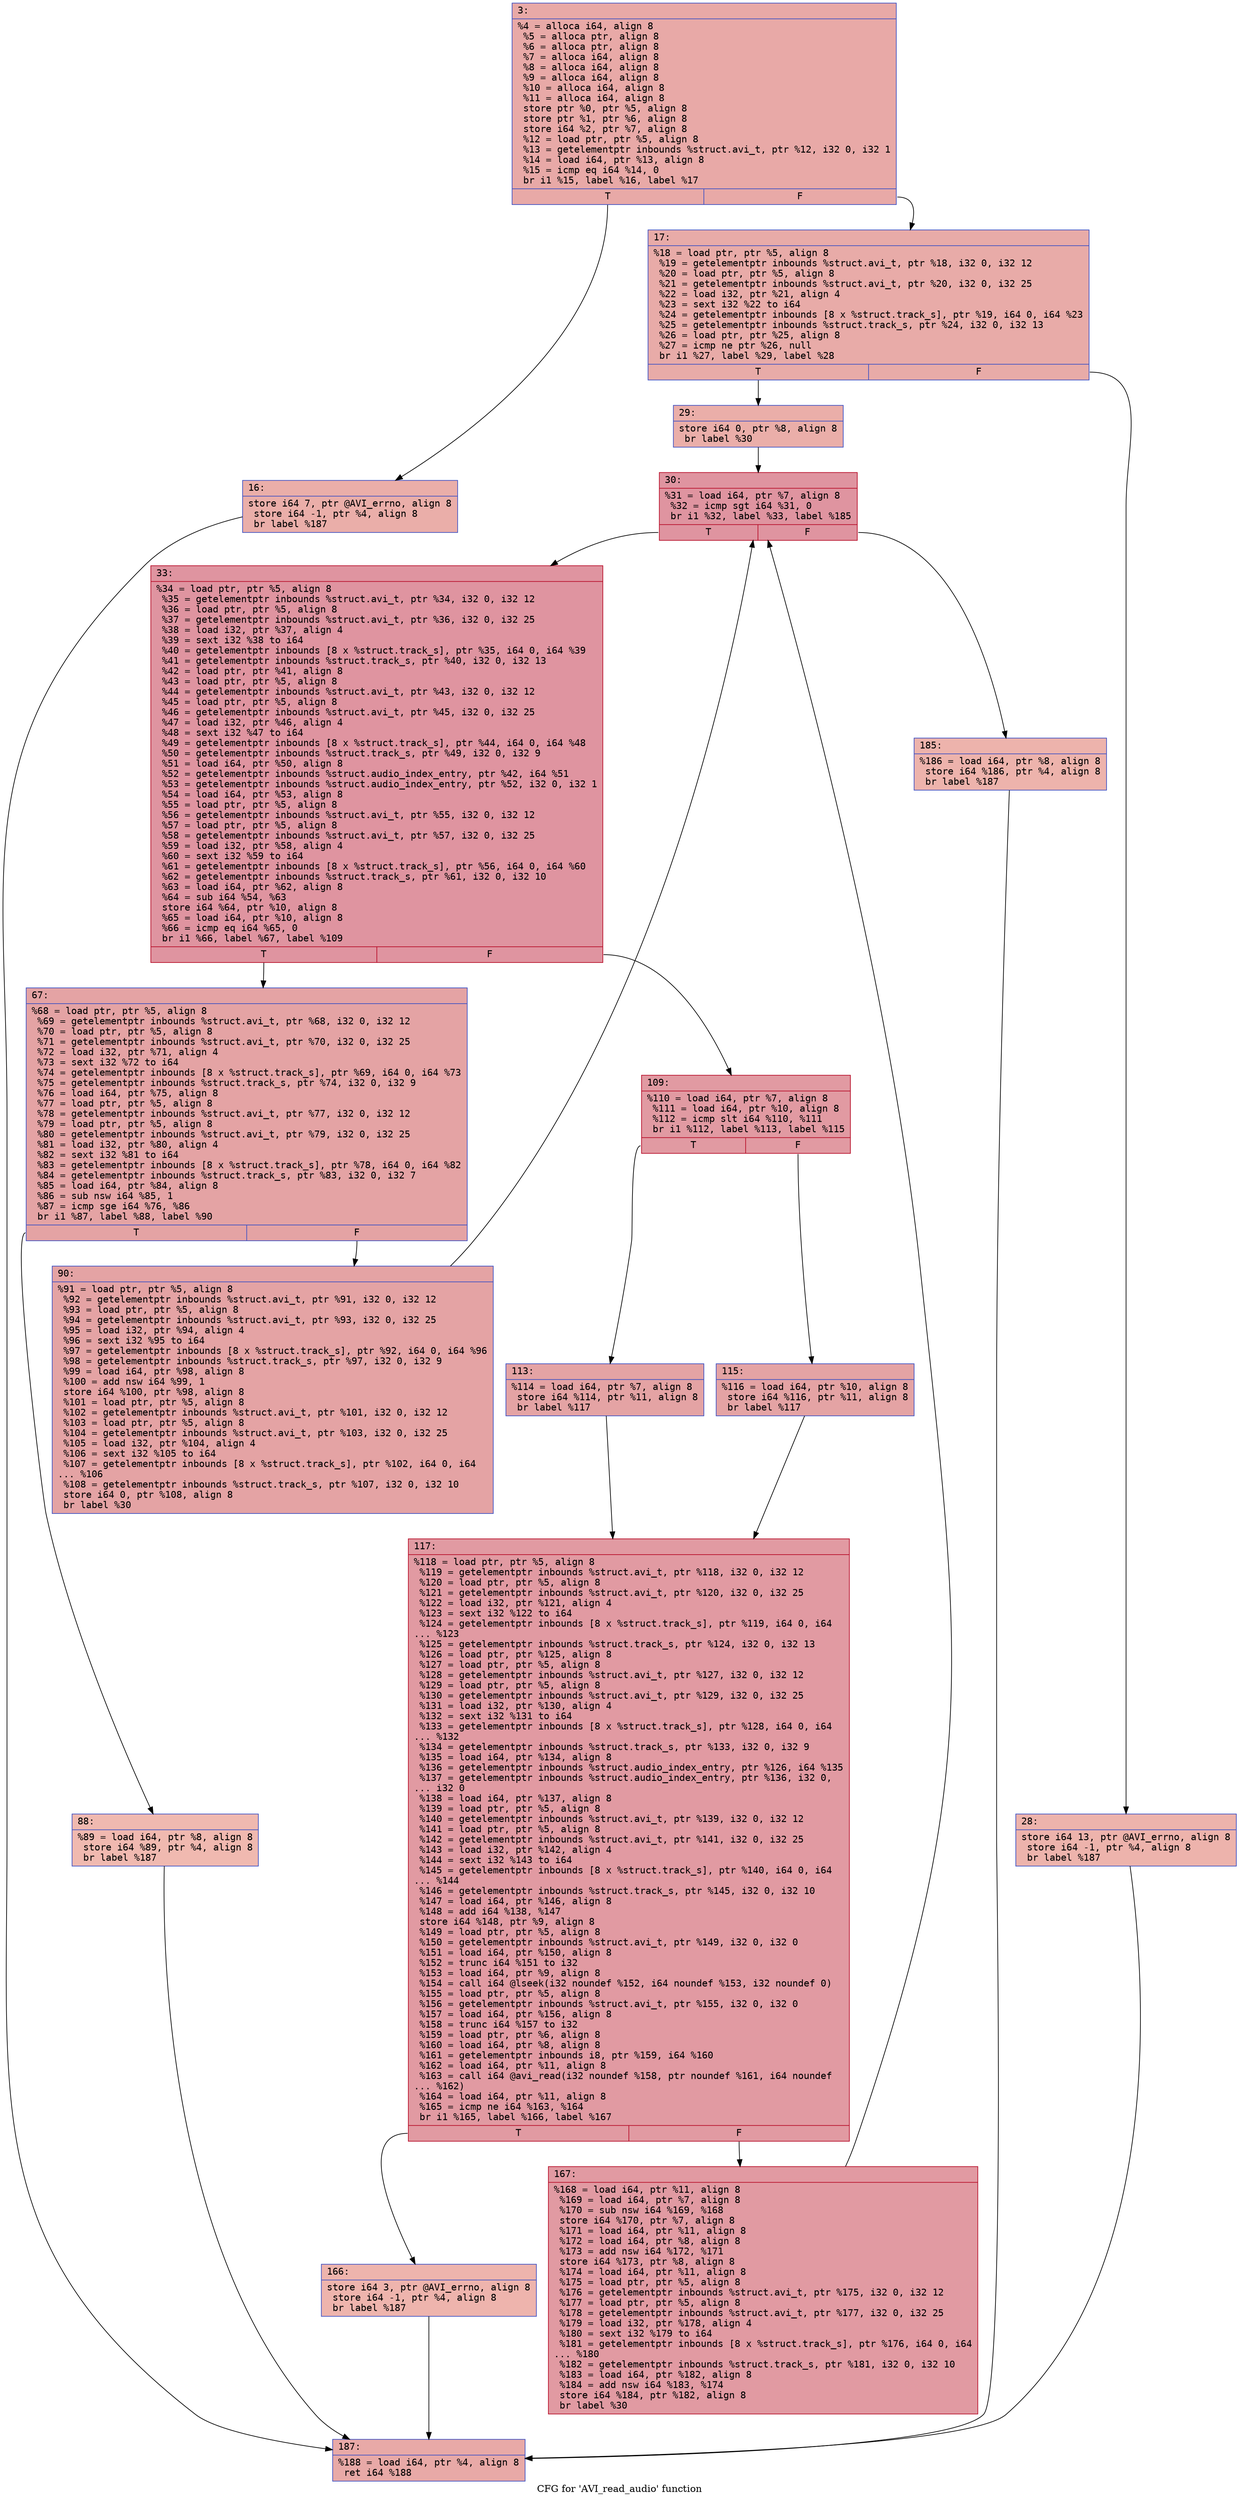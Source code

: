 digraph "CFG for 'AVI_read_audio' function" {
	label="CFG for 'AVI_read_audio' function";

	Node0x6000005a9bd0 [shape=record,color="#3d50c3ff", style=filled, fillcolor="#ca3b3770" fontname="Courier",label="{3:\l|  %4 = alloca i64, align 8\l  %5 = alloca ptr, align 8\l  %6 = alloca ptr, align 8\l  %7 = alloca i64, align 8\l  %8 = alloca i64, align 8\l  %9 = alloca i64, align 8\l  %10 = alloca i64, align 8\l  %11 = alloca i64, align 8\l  store ptr %0, ptr %5, align 8\l  store ptr %1, ptr %6, align 8\l  store i64 %2, ptr %7, align 8\l  %12 = load ptr, ptr %5, align 8\l  %13 = getelementptr inbounds %struct.avi_t, ptr %12, i32 0, i32 1\l  %14 = load i64, ptr %13, align 8\l  %15 = icmp eq i64 %14, 0\l  br i1 %15, label %16, label %17\l|{<s0>T|<s1>F}}"];
	Node0x6000005a9bd0:s0 -> Node0x6000005a9c20[tooltip="3 -> 16\nProbability 37.50%" ];
	Node0x6000005a9bd0:s1 -> Node0x6000005a9c70[tooltip="3 -> 17\nProbability 62.50%" ];
	Node0x6000005a9c20 [shape=record,color="#3d50c3ff", style=filled, fillcolor="#d0473d70" fontname="Courier",label="{16:\l|  store i64 7, ptr @AVI_errno, align 8\l  store i64 -1, ptr %4, align 8\l  br label %187\l}"];
	Node0x6000005a9c20 -> Node0x6000005aa120[tooltip="16 -> 187\nProbability 100.00%" ];
	Node0x6000005a9c70 [shape=record,color="#3d50c3ff", style=filled, fillcolor="#cc403a70" fontname="Courier",label="{17:\l|  %18 = load ptr, ptr %5, align 8\l  %19 = getelementptr inbounds %struct.avi_t, ptr %18, i32 0, i32 12\l  %20 = load ptr, ptr %5, align 8\l  %21 = getelementptr inbounds %struct.avi_t, ptr %20, i32 0, i32 25\l  %22 = load i32, ptr %21, align 4\l  %23 = sext i32 %22 to i64\l  %24 = getelementptr inbounds [8 x %struct.track_s], ptr %19, i64 0, i64 %23\l  %25 = getelementptr inbounds %struct.track_s, ptr %24, i32 0, i32 13\l  %26 = load ptr, ptr %25, align 8\l  %27 = icmp ne ptr %26, null\l  br i1 %27, label %29, label %28\l|{<s0>T|<s1>F}}"];
	Node0x6000005a9c70:s0 -> Node0x6000005a9d10[tooltip="17 -> 29\nProbability 62.50%" ];
	Node0x6000005a9c70:s1 -> Node0x6000005a9cc0[tooltip="17 -> 28\nProbability 37.50%" ];
	Node0x6000005a9cc0 [shape=record,color="#3d50c3ff", style=filled, fillcolor="#d6524470" fontname="Courier",label="{28:\l|  store i64 13, ptr @AVI_errno, align 8\l  store i64 -1, ptr %4, align 8\l  br label %187\l}"];
	Node0x6000005a9cc0 -> Node0x6000005aa120[tooltip="28 -> 187\nProbability 100.00%" ];
	Node0x6000005a9d10 [shape=record,color="#3d50c3ff", style=filled, fillcolor="#d0473d70" fontname="Courier",label="{29:\l|  store i64 0, ptr %8, align 8\l  br label %30\l}"];
	Node0x6000005a9d10 -> Node0x6000005a9d60[tooltip="29 -> 30\nProbability 100.00%" ];
	Node0x6000005a9d60 [shape=record,color="#b70d28ff", style=filled, fillcolor="#b70d2870" fontname="Courier",label="{30:\l|  %31 = load i64, ptr %7, align 8\l  %32 = icmp sgt i64 %31, 0\l  br i1 %32, label %33, label %185\l|{<s0>T|<s1>F}}"];
	Node0x6000005a9d60:s0 -> Node0x6000005a9db0[tooltip="30 -> 33\nProbability 96.88%" ];
	Node0x6000005a9d60:s1 -> Node0x6000005aa0d0[tooltip="30 -> 185\nProbability 3.12%" ];
	Node0x6000005a9db0 [shape=record,color="#b70d28ff", style=filled, fillcolor="#b70d2870" fontname="Courier",label="{33:\l|  %34 = load ptr, ptr %5, align 8\l  %35 = getelementptr inbounds %struct.avi_t, ptr %34, i32 0, i32 12\l  %36 = load ptr, ptr %5, align 8\l  %37 = getelementptr inbounds %struct.avi_t, ptr %36, i32 0, i32 25\l  %38 = load i32, ptr %37, align 4\l  %39 = sext i32 %38 to i64\l  %40 = getelementptr inbounds [8 x %struct.track_s], ptr %35, i64 0, i64 %39\l  %41 = getelementptr inbounds %struct.track_s, ptr %40, i32 0, i32 13\l  %42 = load ptr, ptr %41, align 8\l  %43 = load ptr, ptr %5, align 8\l  %44 = getelementptr inbounds %struct.avi_t, ptr %43, i32 0, i32 12\l  %45 = load ptr, ptr %5, align 8\l  %46 = getelementptr inbounds %struct.avi_t, ptr %45, i32 0, i32 25\l  %47 = load i32, ptr %46, align 4\l  %48 = sext i32 %47 to i64\l  %49 = getelementptr inbounds [8 x %struct.track_s], ptr %44, i64 0, i64 %48\l  %50 = getelementptr inbounds %struct.track_s, ptr %49, i32 0, i32 9\l  %51 = load i64, ptr %50, align 8\l  %52 = getelementptr inbounds %struct.audio_index_entry, ptr %42, i64 %51\l  %53 = getelementptr inbounds %struct.audio_index_entry, ptr %52, i32 0, i32 1\l  %54 = load i64, ptr %53, align 8\l  %55 = load ptr, ptr %5, align 8\l  %56 = getelementptr inbounds %struct.avi_t, ptr %55, i32 0, i32 12\l  %57 = load ptr, ptr %5, align 8\l  %58 = getelementptr inbounds %struct.avi_t, ptr %57, i32 0, i32 25\l  %59 = load i32, ptr %58, align 4\l  %60 = sext i32 %59 to i64\l  %61 = getelementptr inbounds [8 x %struct.track_s], ptr %56, i64 0, i64 %60\l  %62 = getelementptr inbounds %struct.track_s, ptr %61, i32 0, i32 10\l  %63 = load i64, ptr %62, align 8\l  %64 = sub i64 %54, %63\l  store i64 %64, ptr %10, align 8\l  %65 = load i64, ptr %10, align 8\l  %66 = icmp eq i64 %65, 0\l  br i1 %66, label %67, label %109\l|{<s0>T|<s1>F}}"];
	Node0x6000005a9db0:s0 -> Node0x6000005a9e00[tooltip="33 -> 67\nProbability 37.50%" ];
	Node0x6000005a9db0:s1 -> Node0x6000005a9ef0[tooltip="33 -> 109\nProbability 62.50%" ];
	Node0x6000005a9e00 [shape=record,color="#3d50c3ff", style=filled, fillcolor="#c32e3170" fontname="Courier",label="{67:\l|  %68 = load ptr, ptr %5, align 8\l  %69 = getelementptr inbounds %struct.avi_t, ptr %68, i32 0, i32 12\l  %70 = load ptr, ptr %5, align 8\l  %71 = getelementptr inbounds %struct.avi_t, ptr %70, i32 0, i32 25\l  %72 = load i32, ptr %71, align 4\l  %73 = sext i32 %72 to i64\l  %74 = getelementptr inbounds [8 x %struct.track_s], ptr %69, i64 0, i64 %73\l  %75 = getelementptr inbounds %struct.track_s, ptr %74, i32 0, i32 9\l  %76 = load i64, ptr %75, align 8\l  %77 = load ptr, ptr %5, align 8\l  %78 = getelementptr inbounds %struct.avi_t, ptr %77, i32 0, i32 12\l  %79 = load ptr, ptr %5, align 8\l  %80 = getelementptr inbounds %struct.avi_t, ptr %79, i32 0, i32 25\l  %81 = load i32, ptr %80, align 4\l  %82 = sext i32 %81 to i64\l  %83 = getelementptr inbounds [8 x %struct.track_s], ptr %78, i64 0, i64 %82\l  %84 = getelementptr inbounds %struct.track_s, ptr %83, i32 0, i32 7\l  %85 = load i64, ptr %84, align 8\l  %86 = sub nsw i64 %85, 1\l  %87 = icmp sge i64 %76, %86\l  br i1 %87, label %88, label %90\l|{<s0>T|<s1>F}}"];
	Node0x6000005a9e00:s0 -> Node0x6000005a9e50[tooltip="67 -> 88\nProbability 3.12%" ];
	Node0x6000005a9e00:s1 -> Node0x6000005a9ea0[tooltip="67 -> 90\nProbability 96.88%" ];
	Node0x6000005a9e50 [shape=record,color="#3d50c3ff", style=filled, fillcolor="#de614d70" fontname="Courier",label="{88:\l|  %89 = load i64, ptr %8, align 8\l  store i64 %89, ptr %4, align 8\l  br label %187\l}"];
	Node0x6000005a9e50 -> Node0x6000005aa120[tooltip="88 -> 187\nProbability 100.00%" ];
	Node0x6000005a9ea0 [shape=record,color="#3d50c3ff", style=filled, fillcolor="#c32e3170" fontname="Courier",label="{90:\l|  %91 = load ptr, ptr %5, align 8\l  %92 = getelementptr inbounds %struct.avi_t, ptr %91, i32 0, i32 12\l  %93 = load ptr, ptr %5, align 8\l  %94 = getelementptr inbounds %struct.avi_t, ptr %93, i32 0, i32 25\l  %95 = load i32, ptr %94, align 4\l  %96 = sext i32 %95 to i64\l  %97 = getelementptr inbounds [8 x %struct.track_s], ptr %92, i64 0, i64 %96\l  %98 = getelementptr inbounds %struct.track_s, ptr %97, i32 0, i32 9\l  %99 = load i64, ptr %98, align 8\l  %100 = add nsw i64 %99, 1\l  store i64 %100, ptr %98, align 8\l  %101 = load ptr, ptr %5, align 8\l  %102 = getelementptr inbounds %struct.avi_t, ptr %101, i32 0, i32 12\l  %103 = load ptr, ptr %5, align 8\l  %104 = getelementptr inbounds %struct.avi_t, ptr %103, i32 0, i32 25\l  %105 = load i32, ptr %104, align 4\l  %106 = sext i32 %105 to i64\l  %107 = getelementptr inbounds [8 x %struct.track_s], ptr %102, i64 0, i64\l... %106\l  %108 = getelementptr inbounds %struct.track_s, ptr %107, i32 0, i32 10\l  store i64 0, ptr %108, align 8\l  br label %30\l}"];
	Node0x6000005a9ea0 -> Node0x6000005a9d60[tooltip="90 -> 30\nProbability 100.00%" ];
	Node0x6000005a9ef0 [shape=record,color="#b70d28ff", style=filled, fillcolor="#bb1b2c70" fontname="Courier",label="{109:\l|  %110 = load i64, ptr %7, align 8\l  %111 = load i64, ptr %10, align 8\l  %112 = icmp slt i64 %110, %111\l  br i1 %112, label %113, label %115\l|{<s0>T|<s1>F}}"];
	Node0x6000005a9ef0:s0 -> Node0x6000005a9f40[tooltip="109 -> 113\nProbability 50.00%" ];
	Node0x6000005a9ef0:s1 -> Node0x6000005a9f90[tooltip="109 -> 115\nProbability 50.00%" ];
	Node0x6000005a9f40 [shape=record,color="#3d50c3ff", style=filled, fillcolor="#c32e3170" fontname="Courier",label="{113:\l|  %114 = load i64, ptr %7, align 8\l  store i64 %114, ptr %11, align 8\l  br label %117\l}"];
	Node0x6000005a9f40 -> Node0x6000005a9fe0[tooltip="113 -> 117\nProbability 100.00%" ];
	Node0x6000005a9f90 [shape=record,color="#3d50c3ff", style=filled, fillcolor="#c32e3170" fontname="Courier",label="{115:\l|  %116 = load i64, ptr %10, align 8\l  store i64 %116, ptr %11, align 8\l  br label %117\l}"];
	Node0x6000005a9f90 -> Node0x6000005a9fe0[tooltip="115 -> 117\nProbability 100.00%" ];
	Node0x6000005a9fe0 [shape=record,color="#b70d28ff", style=filled, fillcolor="#bb1b2c70" fontname="Courier",label="{117:\l|  %118 = load ptr, ptr %5, align 8\l  %119 = getelementptr inbounds %struct.avi_t, ptr %118, i32 0, i32 12\l  %120 = load ptr, ptr %5, align 8\l  %121 = getelementptr inbounds %struct.avi_t, ptr %120, i32 0, i32 25\l  %122 = load i32, ptr %121, align 4\l  %123 = sext i32 %122 to i64\l  %124 = getelementptr inbounds [8 x %struct.track_s], ptr %119, i64 0, i64\l... %123\l  %125 = getelementptr inbounds %struct.track_s, ptr %124, i32 0, i32 13\l  %126 = load ptr, ptr %125, align 8\l  %127 = load ptr, ptr %5, align 8\l  %128 = getelementptr inbounds %struct.avi_t, ptr %127, i32 0, i32 12\l  %129 = load ptr, ptr %5, align 8\l  %130 = getelementptr inbounds %struct.avi_t, ptr %129, i32 0, i32 25\l  %131 = load i32, ptr %130, align 4\l  %132 = sext i32 %131 to i64\l  %133 = getelementptr inbounds [8 x %struct.track_s], ptr %128, i64 0, i64\l... %132\l  %134 = getelementptr inbounds %struct.track_s, ptr %133, i32 0, i32 9\l  %135 = load i64, ptr %134, align 8\l  %136 = getelementptr inbounds %struct.audio_index_entry, ptr %126, i64 %135\l  %137 = getelementptr inbounds %struct.audio_index_entry, ptr %136, i32 0,\l... i32 0\l  %138 = load i64, ptr %137, align 8\l  %139 = load ptr, ptr %5, align 8\l  %140 = getelementptr inbounds %struct.avi_t, ptr %139, i32 0, i32 12\l  %141 = load ptr, ptr %5, align 8\l  %142 = getelementptr inbounds %struct.avi_t, ptr %141, i32 0, i32 25\l  %143 = load i32, ptr %142, align 4\l  %144 = sext i32 %143 to i64\l  %145 = getelementptr inbounds [8 x %struct.track_s], ptr %140, i64 0, i64\l... %144\l  %146 = getelementptr inbounds %struct.track_s, ptr %145, i32 0, i32 10\l  %147 = load i64, ptr %146, align 8\l  %148 = add i64 %138, %147\l  store i64 %148, ptr %9, align 8\l  %149 = load ptr, ptr %5, align 8\l  %150 = getelementptr inbounds %struct.avi_t, ptr %149, i32 0, i32 0\l  %151 = load i64, ptr %150, align 8\l  %152 = trunc i64 %151 to i32\l  %153 = load i64, ptr %9, align 8\l  %154 = call i64 @lseek(i32 noundef %152, i64 noundef %153, i32 noundef 0)\l  %155 = load ptr, ptr %5, align 8\l  %156 = getelementptr inbounds %struct.avi_t, ptr %155, i32 0, i32 0\l  %157 = load i64, ptr %156, align 8\l  %158 = trunc i64 %157 to i32\l  %159 = load ptr, ptr %6, align 8\l  %160 = load i64, ptr %8, align 8\l  %161 = getelementptr inbounds i8, ptr %159, i64 %160\l  %162 = load i64, ptr %11, align 8\l  %163 = call i64 @avi_read(i32 noundef %158, ptr noundef %161, i64 noundef\l... %162)\l  %164 = load i64, ptr %11, align 8\l  %165 = icmp ne i64 %163, %164\l  br i1 %165, label %166, label %167\l|{<s0>T|<s1>F}}"];
	Node0x6000005a9fe0:s0 -> Node0x6000005aa030[tooltip="117 -> 166\nProbability 3.12%" ];
	Node0x6000005a9fe0:s1 -> Node0x6000005aa080[tooltip="117 -> 167\nProbability 96.88%" ];
	Node0x6000005aa030 [shape=record,color="#3d50c3ff", style=filled, fillcolor="#d8564670" fontname="Courier",label="{166:\l|  store i64 3, ptr @AVI_errno, align 8\l  store i64 -1, ptr %4, align 8\l  br label %187\l}"];
	Node0x6000005aa030 -> Node0x6000005aa120[tooltip="166 -> 187\nProbability 100.00%" ];
	Node0x6000005aa080 [shape=record,color="#b70d28ff", style=filled, fillcolor="#bb1b2c70" fontname="Courier",label="{167:\l|  %168 = load i64, ptr %11, align 8\l  %169 = load i64, ptr %7, align 8\l  %170 = sub nsw i64 %169, %168\l  store i64 %170, ptr %7, align 8\l  %171 = load i64, ptr %11, align 8\l  %172 = load i64, ptr %8, align 8\l  %173 = add nsw i64 %172, %171\l  store i64 %173, ptr %8, align 8\l  %174 = load i64, ptr %11, align 8\l  %175 = load ptr, ptr %5, align 8\l  %176 = getelementptr inbounds %struct.avi_t, ptr %175, i32 0, i32 12\l  %177 = load ptr, ptr %5, align 8\l  %178 = getelementptr inbounds %struct.avi_t, ptr %177, i32 0, i32 25\l  %179 = load i32, ptr %178, align 4\l  %180 = sext i32 %179 to i64\l  %181 = getelementptr inbounds [8 x %struct.track_s], ptr %176, i64 0, i64\l... %180\l  %182 = getelementptr inbounds %struct.track_s, ptr %181, i32 0, i32 10\l  %183 = load i64, ptr %182, align 8\l  %184 = add nsw i64 %183, %174\l  store i64 %184, ptr %182, align 8\l  br label %30\l}"];
	Node0x6000005aa080 -> Node0x6000005a9d60[tooltip="167 -> 30\nProbability 100.00%" ];
	Node0x6000005aa0d0 [shape=record,color="#3d50c3ff", style=filled, fillcolor="#d6524470" fontname="Courier",label="{185:\l|  %186 = load i64, ptr %8, align 8\l  store i64 %186, ptr %4, align 8\l  br label %187\l}"];
	Node0x6000005aa0d0 -> Node0x6000005aa120[tooltip="185 -> 187\nProbability 100.00%" ];
	Node0x6000005aa120 [shape=record,color="#3d50c3ff", style=filled, fillcolor="#ca3b3770" fontname="Courier",label="{187:\l|  %188 = load i64, ptr %4, align 8\l  ret i64 %188\l}"];
}
